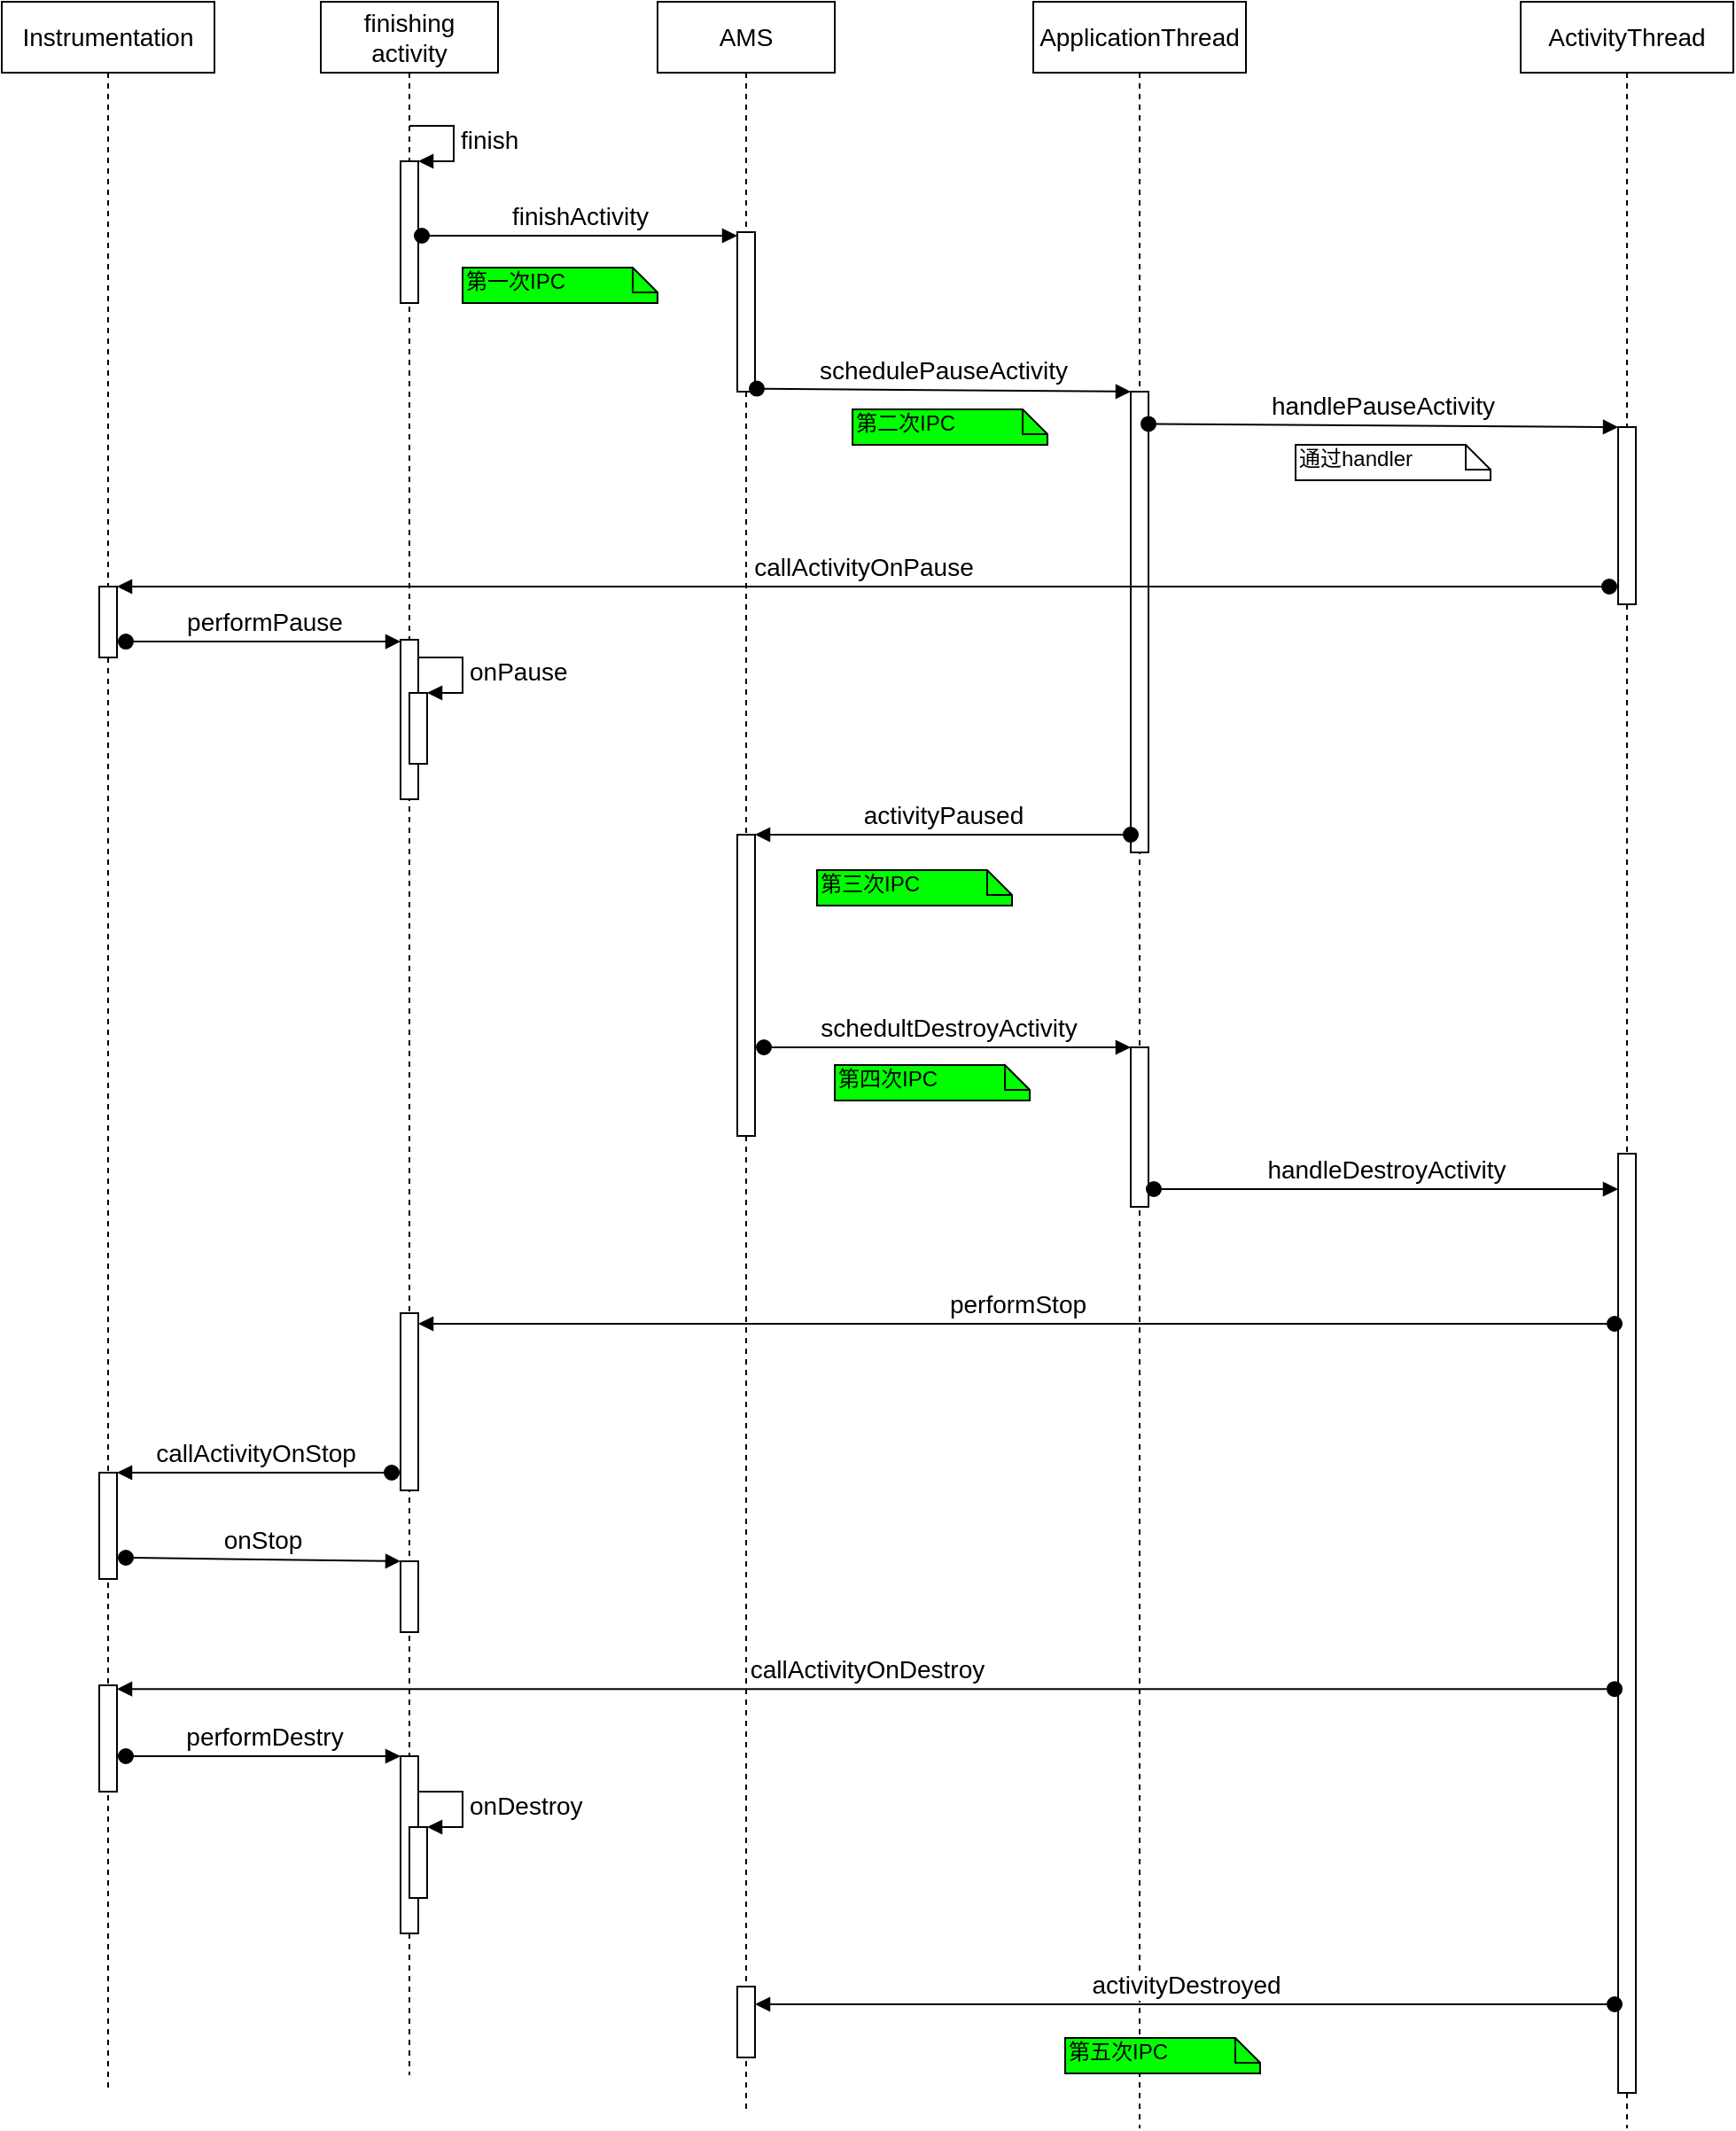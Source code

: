 <mxfile version="10.6.5" type="github"><diagram id="ZLF4FiaXyCPLw8wMx146" name="Page-1"><mxGraphModel dx="2461" dy="687" grid="1" gridSize="10" guides="1" tooltips="1" connect="1" arrows="1" fold="1" page="1" pageScale="1" pageWidth="827" pageHeight="1169" math="0" shadow="0"><root><mxCell id="0"/><mxCell id="1" parent="0"/><mxCell id="BoO9bFV0-iWKRXz_QszZ-1" value="&lt;font style=&quot;font-size: 14px&quot;&gt;finishing activity&lt;/font&gt;" style="shape=umlLifeline;perimeter=lifelinePerimeter;whiteSpace=wrap;html=1;container=1;collapsible=0;recursiveResize=0;outlineConnect=0;" parent="1" vertex="1"><mxGeometry x="100" y="20" width="100" height="1170" as="geometry"/></mxCell><mxCell id="BoO9bFV0-iWKRXz_QszZ-2" value="" style="html=1;points=[];perimeter=orthogonalPerimeter;" parent="BoO9bFV0-iWKRXz_QszZ-1" vertex="1"><mxGeometry x="45" y="90" width="10" height="80" as="geometry"/></mxCell><mxCell id="BoO9bFV0-iWKRXz_QszZ-3" value="&lt;font style=&quot;font-size: 14px&quot;&gt;finish&lt;/font&gt;" style="edgeStyle=orthogonalEdgeStyle;html=1;align=left;spacingLeft=2;endArrow=block;rounded=0;entryX=1;entryY=0;" parent="BoO9bFV0-iWKRXz_QszZ-1" target="BoO9bFV0-iWKRXz_QszZ-2" edge="1"><mxGeometry relative="1" as="geometry"><mxPoint x="50" y="70" as="sourcePoint"/><Array as="points"><mxPoint x="75" y="70"/></Array></mxGeometry></mxCell><mxCell id="BoO9bFV0-iWKRXz_QszZ-46" value="" style="html=1;points=[];perimeter=orthogonalPerimeter;" parent="BoO9bFV0-iWKRXz_QszZ-1" vertex="1"><mxGeometry x="45" y="360" width="10" height="90" as="geometry"/></mxCell><mxCell id="BoO9bFV0-iWKRXz_QszZ-48" value="" style="html=1;points=[];perimeter=orthogonalPerimeter;" parent="BoO9bFV0-iWKRXz_QszZ-1" vertex="1"><mxGeometry x="50" y="390" width="10" height="40" as="geometry"/></mxCell><mxCell id="BoO9bFV0-iWKRXz_QszZ-49" value="&lt;font style=&quot;font-size: 14px&quot;&gt;onPause&lt;/font&gt;" style="edgeStyle=orthogonalEdgeStyle;html=1;align=left;spacingLeft=2;endArrow=block;rounded=0;entryX=1;entryY=0;" parent="BoO9bFV0-iWKRXz_QszZ-1" target="BoO9bFV0-iWKRXz_QszZ-48" edge="1"><mxGeometry relative="1" as="geometry"><mxPoint x="55" y="370" as="sourcePoint"/><Array as="points"><mxPoint x="80" y="370"/></Array></mxGeometry></mxCell><mxCell id="BoO9bFV0-iWKRXz_QszZ-89" value="" style="html=1;points=[];perimeter=orthogonalPerimeter;" parent="BoO9bFV0-iWKRXz_QszZ-1" vertex="1"><mxGeometry x="45" y="740" width="10" height="100" as="geometry"/></mxCell><mxCell id="BoO9bFV0-iWKRXz_QszZ-94" value="" style="html=1;points=[];perimeter=orthogonalPerimeter;" parent="BoO9bFV0-iWKRXz_QszZ-1" vertex="1"><mxGeometry x="45" y="880" width="10" height="40" as="geometry"/></mxCell><mxCell id="BoO9bFV0-iWKRXz_QszZ-95" value="&lt;font style=&quot;font-size: 14px&quot;&gt;onStop&lt;/font&gt;" style="html=1;verticalAlign=bottom;startArrow=oval;endArrow=block;startSize=8;" parent="BoO9bFV0-iWKRXz_QszZ-1" target="BoO9bFV0-iWKRXz_QszZ-94" edge="1"><mxGeometry relative="1" as="geometry"><mxPoint x="-110" y="878" as="sourcePoint"/></mxGeometry></mxCell><mxCell id="BoO9bFV0-iWKRXz_QszZ-98" value="" style="html=1;points=[];perimeter=orthogonalPerimeter;" parent="BoO9bFV0-iWKRXz_QszZ-1" vertex="1"><mxGeometry x="45" y="990" width="10" height="100" as="geometry"/></mxCell><mxCell id="BoO9bFV0-iWKRXz_QszZ-99" value="&lt;font style=&quot;font-size: 14px&quot;&gt;performDestry&lt;/font&gt;" style="html=1;verticalAlign=bottom;startArrow=oval;endArrow=block;startSize=8;" parent="BoO9bFV0-iWKRXz_QszZ-1" target="BoO9bFV0-iWKRXz_QszZ-98" edge="1"><mxGeometry relative="1" as="geometry"><mxPoint x="-110" y="990" as="sourcePoint"/></mxGeometry></mxCell><mxCell id="BoO9bFV0-iWKRXz_QszZ-100" value="" style="html=1;points=[];perimeter=orthogonalPerimeter;" parent="BoO9bFV0-iWKRXz_QszZ-1" vertex="1"><mxGeometry x="50" y="1030" width="10" height="40" as="geometry"/></mxCell><mxCell id="BoO9bFV0-iWKRXz_QszZ-101" value="&lt;font style=&quot;font-size: 14px&quot;&gt;onDestroy&lt;/font&gt;" style="edgeStyle=orthogonalEdgeStyle;html=1;align=left;spacingLeft=2;endArrow=block;rounded=0;entryX=1;entryY=0;" parent="BoO9bFV0-iWKRXz_QszZ-1" target="BoO9bFV0-iWKRXz_QszZ-100" edge="1"><mxGeometry relative="1" as="geometry"><mxPoint x="55" y="1010" as="sourcePoint"/><Array as="points"><mxPoint x="80" y="1010"/></Array></mxGeometry></mxCell><mxCell id="BoO9bFV0-iWKRXz_QszZ-4" value="&lt;font style=&quot;font-size: 14px&quot;&gt;AMS&lt;/font&gt;" style="shape=umlLifeline;perimeter=lifelinePerimeter;whiteSpace=wrap;html=1;container=1;collapsible=0;recursiveResize=0;outlineConnect=0;" parent="1" vertex="1"><mxGeometry x="290" y="20" width="100" height="1190" as="geometry"/></mxCell><mxCell id="BoO9bFV0-iWKRXz_QszZ-8" value="" style="html=1;points=[];perimeter=orthogonalPerimeter;" parent="BoO9bFV0-iWKRXz_QszZ-4" vertex="1"><mxGeometry x="45" y="130" width="10" height="90" as="geometry"/></mxCell><mxCell id="BoO9bFV0-iWKRXz_QszZ-54" value="" style="html=1;points=[];perimeter=orthogonalPerimeter;" parent="BoO9bFV0-iWKRXz_QszZ-4" vertex="1"><mxGeometry x="45" y="470" width="10" height="170" as="geometry"/></mxCell><mxCell id="BoO9bFV0-iWKRXz_QszZ-105" value="" style="html=1;points=[];perimeter=orthogonalPerimeter;fillColor=#FFFFFF;" parent="BoO9bFV0-iWKRXz_QszZ-4" vertex="1"><mxGeometry x="45" y="1120" width="10" height="40" as="geometry"/></mxCell><mxCell id="BoO9bFV0-iWKRXz_QszZ-9" value="&lt;font style=&quot;font-size: 14px&quot;&gt;finishActivity&lt;/font&gt;" style="html=1;verticalAlign=bottom;startArrow=oval;endArrow=block;startSize=8;exitX=1.2;exitY=0.525;exitDx=0;exitDy=0;exitPerimeter=0;" parent="1" source="BoO9bFV0-iWKRXz_QszZ-2" target="BoO9bFV0-iWKRXz_QszZ-8" edge="1"><mxGeometry relative="1" as="geometry"><mxPoint x="275" y="150" as="sourcePoint"/></mxGeometry></mxCell><mxCell id="BoO9bFV0-iWKRXz_QszZ-23" value="&lt;font style=&quot;font-size: 14px&quot;&gt;ApplicationThread&lt;/font&gt;" style="shape=umlLifeline;perimeter=lifelinePerimeter;whiteSpace=wrap;html=1;container=1;collapsible=0;recursiveResize=0;outlineConnect=0;" parent="1" vertex="1"><mxGeometry x="502" y="20" width="120" height="1200" as="geometry"/></mxCell><mxCell id="BoO9bFV0-iWKRXz_QszZ-25" value="" style="html=1;points=[];perimeter=orthogonalPerimeter;" parent="BoO9bFV0-iWKRXz_QszZ-23" vertex="1"><mxGeometry x="55" y="220" width="10" height="260" as="geometry"/></mxCell><mxCell id="BoO9bFV0-iWKRXz_QszZ-80" value="" style="html=1;points=[];perimeter=orthogonalPerimeter;" parent="BoO9bFV0-iWKRXz_QszZ-23" vertex="1"><mxGeometry x="55" y="590" width="10" height="90" as="geometry"/></mxCell><mxCell id="BoO9bFV0-iWKRXz_QszZ-28" value="第二次IPC" style="shape=note;whiteSpace=wrap;html=1;size=14;verticalAlign=top;align=left;spacingTop=-6;fillColor=#00FF00;" parent="1" vertex="1"><mxGeometry x="400" y="250" width="110" height="20" as="geometry"/></mxCell><mxCell id="BoO9bFV0-iWKRXz_QszZ-29" value="&lt;font style=&quot;font-size: 14px&quot;&gt;ActivityThread&lt;/font&gt;" style="shape=umlLifeline;perimeter=lifelinePerimeter;whiteSpace=wrap;html=1;container=1;collapsible=0;recursiveResize=0;outlineConnect=0;" parent="1" vertex="1"><mxGeometry x="777" y="20" width="120" height="1200" as="geometry"/></mxCell><mxCell id="BoO9bFV0-iWKRXz_QszZ-30" value="" style="html=1;points=[];perimeter=orthogonalPerimeter;" parent="BoO9bFV0-iWKRXz_QszZ-29" vertex="1"><mxGeometry x="55" y="240" width="10" height="100" as="geometry"/></mxCell><mxCell id="BoO9bFV0-iWKRXz_QszZ-82" value="" style="html=1;points=[];perimeter=orthogonalPerimeter;" parent="BoO9bFV0-iWKRXz_QszZ-29" vertex="1"><mxGeometry x="55" y="650" width="10" height="530" as="geometry"/></mxCell><mxCell id="BoO9bFV0-iWKRXz_QszZ-31" value="&lt;font style=&quot;font-size: 14px&quot;&gt;handlePauseActivity&lt;/font&gt;" style="html=1;verticalAlign=bottom;startArrow=oval;endArrow=block;startSize=8;exitX=1;exitY=0.07;exitDx=0;exitDy=0;exitPerimeter=0;" parent="1" source="BoO9bFV0-iWKRXz_QszZ-25" target="BoO9bFV0-iWKRXz_QszZ-30" edge="1"><mxGeometry relative="1" as="geometry"><mxPoint x="1040" y="390" as="sourcePoint"/></mxGeometry></mxCell><mxCell id="BoO9bFV0-iWKRXz_QszZ-40" value="通过handler" style="shape=note;whiteSpace=wrap;html=1;size=14;verticalAlign=top;align=left;spacingTop=-6;fillColor=#FFFFFF;" parent="1" vertex="1"><mxGeometry x="650" y="270" width="110" height="20" as="geometry"/></mxCell><mxCell id="BoO9bFV0-iWKRXz_QszZ-41" value="第一次IPC" style="shape=note;whiteSpace=wrap;html=1;size=14;verticalAlign=top;align=left;spacingTop=-6;fillColor=#00FF00;" parent="1" vertex="1"><mxGeometry x="180" y="170" width="110" height="20" as="geometry"/></mxCell><mxCell id="BoO9bFV0-iWKRXz_QszZ-42" value="&lt;font style=&quot;font-size: 14px&quot;&gt;Instrumentation&lt;/font&gt;" style="shape=umlLifeline;perimeter=lifelinePerimeter;whiteSpace=wrap;html=1;container=1;collapsible=0;recursiveResize=0;outlineConnect=0;" parent="1" vertex="1"><mxGeometry x="-80" y="20" width="120" height="1180" as="geometry"/></mxCell><mxCell id="BoO9bFV0-iWKRXz_QszZ-43" value="" style="html=1;points=[];perimeter=orthogonalPerimeter;" parent="BoO9bFV0-iWKRXz_QszZ-42" vertex="1"><mxGeometry x="55" y="330" width="10" height="40" as="geometry"/></mxCell><mxCell id="BoO9bFV0-iWKRXz_QszZ-92" value="" style="html=1;points=[];perimeter=orthogonalPerimeter;" parent="BoO9bFV0-iWKRXz_QszZ-42" vertex="1"><mxGeometry x="55" y="830" width="10" height="60" as="geometry"/></mxCell><mxCell id="BoO9bFV0-iWKRXz_QszZ-96" value="" style="html=1;points=[];perimeter=orthogonalPerimeter;" parent="BoO9bFV0-iWKRXz_QszZ-42" vertex="1"><mxGeometry x="55" y="950" width="10" height="60" as="geometry"/></mxCell><mxCell id="BoO9bFV0-iWKRXz_QszZ-44" value="&lt;font style=&quot;font-size: 14px&quot;&gt;callActivityOnPause&lt;/font&gt;" style="html=1;verticalAlign=bottom;startArrow=oval;endArrow=block;startSize=8;" parent="1" target="BoO9bFV0-iWKRXz_QszZ-43" edge="1"><mxGeometry relative="1" as="geometry"><mxPoint x="827" y="350" as="sourcePoint"/></mxGeometry></mxCell><mxCell id="BoO9bFV0-iWKRXz_QszZ-55" value="&lt;font style=&quot;font-size: 14px&quot;&gt;activityPaused&lt;/font&gt;" style="html=1;verticalAlign=bottom;startArrow=oval;endArrow=block;startSize=8;" parent="1" source="BoO9bFV0-iWKRXz_QszZ-25" target="BoO9bFV0-iWKRXz_QszZ-54" edge="1"><mxGeometry relative="1" as="geometry"><mxPoint x="550" y="500" as="sourcePoint"/></mxGeometry></mxCell><mxCell id="BoO9bFV0-iWKRXz_QszZ-26" value="&lt;font style=&quot;font-size: 14px&quot;&gt;schedulePauseActivity&lt;/font&gt;" style="html=1;verticalAlign=bottom;startArrow=oval;endArrow=block;startSize=8;exitX=1.1;exitY=0.981;exitDx=0;exitDy=0;exitPerimeter=0;" parent="1" source="BoO9bFV0-iWKRXz_QszZ-8" target="BoO9bFV0-iWKRXz_QszZ-25" edge="1"><mxGeometry relative="1" as="geometry"><mxPoint x="568" y="353" as="sourcePoint"/></mxGeometry></mxCell><mxCell id="BoO9bFV0-iWKRXz_QszZ-47" value="&lt;font style=&quot;font-size: 14px&quot;&gt;performPause&lt;/font&gt;" style="html=1;verticalAlign=bottom;startArrow=oval;endArrow=block;startSize=8;exitX=1.5;exitY=0.776;exitDx=0;exitDy=0;exitPerimeter=0;" parent="1" target="BoO9bFV0-iWKRXz_QszZ-46" edge="1" source="BoO9bFV0-iWKRXz_QszZ-43"><mxGeometry relative="1" as="geometry"><mxPoint x="10" y="630" as="sourcePoint"/></mxGeometry></mxCell><mxCell id="BoO9bFV0-iWKRXz_QszZ-81" value="&lt;font style=&quot;font-size: 14px&quot;&gt;schedultDestroyActivity&lt;/font&gt;" style="html=1;verticalAlign=bottom;startArrow=oval;endArrow=block;startSize=8;" parent="1" target="BoO9bFV0-iWKRXz_QszZ-80" edge="1"><mxGeometry relative="1" as="geometry"><mxPoint x="350" y="610" as="sourcePoint"/></mxGeometry></mxCell><mxCell id="BoO9bFV0-iWKRXz_QszZ-83" value="&lt;font style=&quot;font-size: 14px&quot;&gt;handleDestroyActivity&lt;/font&gt;" style="html=1;verticalAlign=bottom;startArrow=oval;endArrow=block;startSize=8;" parent="1" target="BoO9bFV0-iWKRXz_QszZ-82" edge="1"><mxGeometry relative="1" as="geometry"><mxPoint x="570" y="690" as="sourcePoint"/></mxGeometry></mxCell><mxCell id="BoO9bFV0-iWKRXz_QszZ-86" value="第三次IPC" style="shape=note;whiteSpace=wrap;html=1;size=14;verticalAlign=top;align=left;spacingTop=-6;fillColor=#00FF00;" parent="1" vertex="1"><mxGeometry x="380" y="510" width="110" height="20" as="geometry"/></mxCell><mxCell id="BoO9bFV0-iWKRXz_QszZ-90" value="&lt;font style=&quot;font-size: 14px&quot;&gt;performStop&lt;/font&gt;" style="html=1;verticalAlign=bottom;startArrow=oval;endArrow=block;startSize=8;" parent="1" target="BoO9bFV0-iWKRXz_QszZ-89" edge="1"><mxGeometry relative="1" as="geometry"><mxPoint x="830" y="766" as="sourcePoint"/></mxGeometry></mxCell><mxCell id="BoO9bFV0-iWKRXz_QszZ-93" value="&lt;font style=&quot;font-size: 14px&quot;&gt;callActivityOnStop&lt;/font&gt;" style="html=1;verticalAlign=bottom;startArrow=oval;endArrow=block;startSize=8;" parent="1" target="BoO9bFV0-iWKRXz_QszZ-92" edge="1"><mxGeometry relative="1" as="geometry"><mxPoint x="140" y="850" as="sourcePoint"/></mxGeometry></mxCell><mxCell id="BoO9bFV0-iWKRXz_QszZ-97" value="&lt;font style=&quot;font-size: 14px&quot;&gt;callActivityOnDestroy&lt;/font&gt;" style="html=1;verticalAlign=bottom;startArrow=oval;endArrow=block;startSize=8;exitX=-0.2;exitY=0.57;exitDx=0;exitDy=0;exitPerimeter=0;" parent="1" source="BoO9bFV0-iWKRXz_QszZ-82" target="BoO9bFV0-iWKRXz_QszZ-96" edge="1"><mxGeometry relative="1" as="geometry"><mxPoint x="830" y="1680" as="sourcePoint"/></mxGeometry></mxCell><mxCell id="BoO9bFV0-iWKRXz_QszZ-106" value="&lt;font style=&quot;font-size: 14px&quot;&gt;activityDestroyed&lt;/font&gt;" style="html=1;verticalAlign=bottom;startArrow=oval;endArrow=block;startSize=8;" parent="1" target="BoO9bFV0-iWKRXz_QszZ-105" edge="1"><mxGeometry relative="1" as="geometry"><mxPoint x="830" y="1150" as="sourcePoint"/></mxGeometry></mxCell><mxCell id="BoO9bFV0-iWKRXz_QszZ-107" value="第五次IPC" style="shape=note;whiteSpace=wrap;html=1;size=14;verticalAlign=top;align=left;spacingTop=-6;fillColor=#00FF00;" parent="1" vertex="1"><mxGeometry x="520" y="1169" width="110" height="20" as="geometry"/></mxCell><mxCell id="rZ-HWMPofut7zWfqKQJO-1" value="第四次IPC" style="shape=note;whiteSpace=wrap;html=1;size=14;verticalAlign=top;align=left;spacingTop=-6;fillColor=#00FF00;" vertex="1" parent="1"><mxGeometry x="390" y="620" width="110" height="20" as="geometry"/></mxCell></root></mxGraphModel></diagram></mxfile>